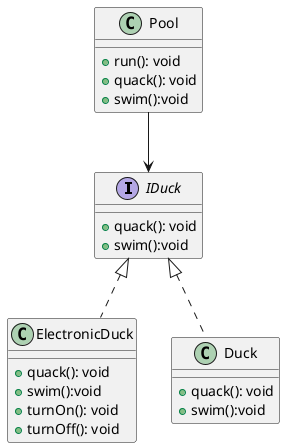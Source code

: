 @startuml ducks
interface IDuck {
  
  + quack(): void
  +swim():void
}
class ElectronicDuck implements IDuck{
     + quack(): void
     +swim():void
    + turnOn(): void
       + turnOff(): void
}
class Duck implements IDuck{
    + quack(): void
  +swim():void
 
}
class Pool{
    + run(): void
    + quack(): void
    +swim():void
}
Pool --> IDuck
@enduml